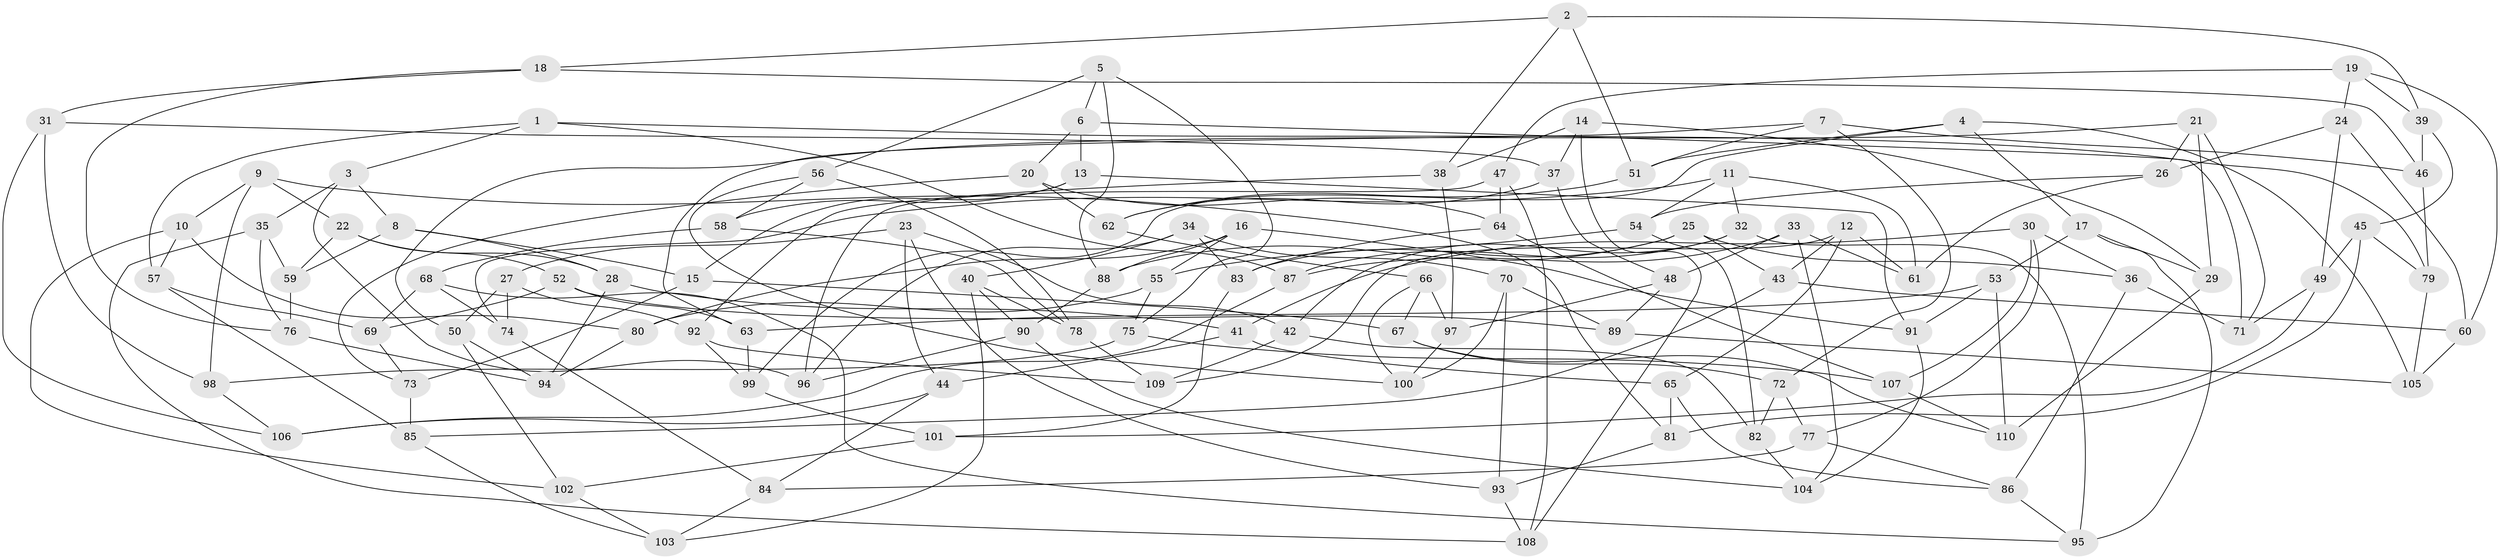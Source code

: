 // Generated by graph-tools (version 1.1) at 2025/02/03/09/25 03:02:58]
// undirected, 110 vertices, 220 edges
graph export_dot {
graph [start="1"]
  node [color=gray90,style=filled];
  1;
  2;
  3;
  4;
  5;
  6;
  7;
  8;
  9;
  10;
  11;
  12;
  13;
  14;
  15;
  16;
  17;
  18;
  19;
  20;
  21;
  22;
  23;
  24;
  25;
  26;
  27;
  28;
  29;
  30;
  31;
  32;
  33;
  34;
  35;
  36;
  37;
  38;
  39;
  40;
  41;
  42;
  43;
  44;
  45;
  46;
  47;
  48;
  49;
  50;
  51;
  52;
  53;
  54;
  55;
  56;
  57;
  58;
  59;
  60;
  61;
  62;
  63;
  64;
  65;
  66;
  67;
  68;
  69;
  70;
  71;
  72;
  73;
  74;
  75;
  76;
  77;
  78;
  79;
  80;
  81;
  82;
  83;
  84;
  85;
  86;
  87;
  88;
  89;
  90;
  91;
  92;
  93;
  94;
  95;
  96;
  97;
  98;
  99;
  100;
  101;
  102;
  103;
  104;
  105;
  106;
  107;
  108;
  109;
  110;
  1 -- 57;
  1 -- 87;
  1 -- 79;
  1 -- 3;
  2 -- 18;
  2 -- 38;
  2 -- 51;
  2 -- 39;
  3 -- 35;
  3 -- 8;
  3 -- 96;
  4 -- 99;
  4 -- 51;
  4 -- 105;
  4 -- 17;
  5 -- 6;
  5 -- 88;
  5 -- 56;
  5 -- 75;
  6 -- 71;
  6 -- 13;
  6 -- 20;
  7 -- 72;
  7 -- 46;
  7 -- 63;
  7 -- 51;
  8 -- 15;
  8 -- 28;
  8 -- 59;
  9 -- 98;
  9 -- 10;
  9 -- 22;
  9 -- 81;
  10 -- 102;
  10 -- 57;
  10 -- 80;
  11 -- 32;
  11 -- 54;
  11 -- 61;
  11 -- 74;
  12 -- 65;
  12 -- 43;
  12 -- 109;
  12 -- 61;
  13 -- 91;
  13 -- 58;
  13 -- 15;
  14 -- 38;
  14 -- 29;
  14 -- 37;
  14 -- 108;
  15 -- 67;
  15 -- 73;
  16 -- 80;
  16 -- 91;
  16 -- 88;
  16 -- 55;
  17 -- 95;
  17 -- 29;
  17 -- 53;
  18 -- 76;
  18 -- 31;
  18 -- 46;
  19 -- 39;
  19 -- 60;
  19 -- 24;
  19 -- 47;
  20 -- 64;
  20 -- 62;
  20 -- 73;
  21 -- 29;
  21 -- 26;
  21 -- 71;
  21 -- 50;
  22 -- 52;
  22 -- 59;
  22 -- 28;
  23 -- 27;
  23 -- 44;
  23 -- 42;
  23 -- 93;
  24 -- 26;
  24 -- 60;
  24 -- 49;
  25 -- 36;
  25 -- 43;
  25 -- 88;
  25 -- 83;
  26 -- 61;
  26 -- 54;
  27 -- 74;
  27 -- 92;
  27 -- 50;
  28 -- 41;
  28 -- 94;
  29 -- 110;
  30 -- 77;
  30 -- 107;
  30 -- 41;
  30 -- 36;
  31 -- 37;
  31 -- 98;
  31 -- 106;
  32 -- 87;
  32 -- 42;
  32 -- 95;
  33 -- 48;
  33 -- 104;
  33 -- 87;
  33 -- 61;
  34 -- 40;
  34 -- 70;
  34 -- 83;
  34 -- 96;
  35 -- 108;
  35 -- 59;
  35 -- 76;
  36 -- 86;
  36 -- 71;
  37 -- 48;
  37 -- 62;
  38 -- 97;
  38 -- 92;
  39 -- 46;
  39 -- 45;
  40 -- 78;
  40 -- 90;
  40 -- 103;
  41 -- 65;
  41 -- 44;
  42 -- 109;
  42 -- 82;
  43 -- 60;
  43 -- 85;
  44 -- 106;
  44 -- 84;
  45 -- 49;
  45 -- 81;
  45 -- 79;
  46 -- 79;
  47 -- 96;
  47 -- 108;
  47 -- 64;
  48 -- 97;
  48 -- 89;
  49 -- 71;
  49 -- 101;
  50 -- 94;
  50 -- 102;
  51 -- 62;
  52 -- 69;
  52 -- 63;
  52 -- 89;
  53 -- 110;
  53 -- 63;
  53 -- 91;
  54 -- 55;
  54 -- 82;
  55 -- 75;
  55 -- 80;
  56 -- 100;
  56 -- 58;
  56 -- 78;
  57 -- 69;
  57 -- 85;
  58 -- 78;
  58 -- 68;
  59 -- 76;
  60 -- 105;
  62 -- 66;
  63 -- 99;
  64 -- 83;
  64 -- 107;
  65 -- 81;
  65 -- 86;
  66 -- 97;
  66 -- 100;
  66 -- 67;
  67 -- 110;
  67 -- 72;
  68 -- 69;
  68 -- 95;
  68 -- 74;
  69 -- 73;
  70 -- 100;
  70 -- 89;
  70 -- 93;
  72 -- 82;
  72 -- 77;
  73 -- 85;
  74 -- 84;
  75 -- 98;
  75 -- 107;
  76 -- 94;
  77 -- 86;
  77 -- 84;
  78 -- 109;
  79 -- 105;
  80 -- 94;
  81 -- 93;
  82 -- 104;
  83 -- 101;
  84 -- 103;
  85 -- 103;
  86 -- 95;
  87 -- 106;
  88 -- 90;
  89 -- 105;
  90 -- 104;
  90 -- 96;
  91 -- 104;
  92 -- 99;
  92 -- 109;
  93 -- 108;
  97 -- 100;
  98 -- 106;
  99 -- 101;
  101 -- 102;
  102 -- 103;
  107 -- 110;
}
